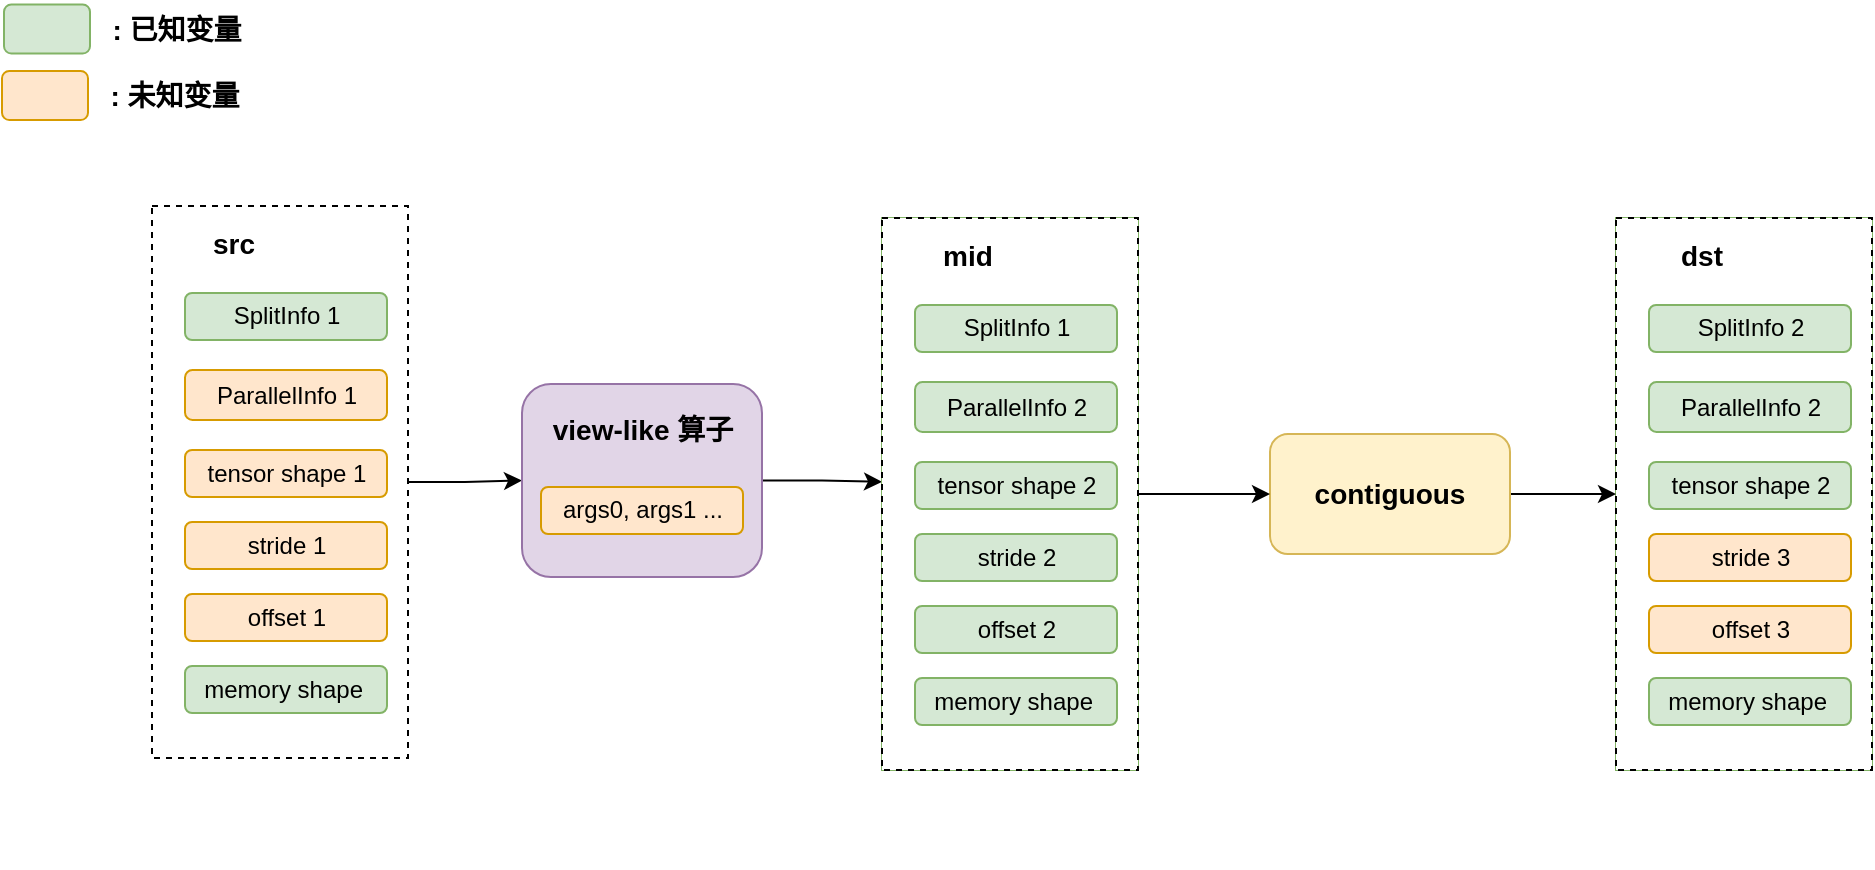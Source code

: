 <mxfile version="28.0.4">
  <diagram name="第 1 页" id="Wapd7kW_cmqty9vh_5FS">
    <mxGraphModel dx="1946" dy="1300" grid="0" gridSize="10" guides="1" tooltips="1" connect="1" arrows="1" fold="1" page="0" pageScale="1" pageWidth="827" pageHeight="1169" math="0" shadow="0">
      <root>
        <mxCell id="0" />
        <mxCell id="1" parent="0" />
        <mxCell id="NrlZSSO5zqKxNCamtYSX-1" value="" style="group" vertex="1" connectable="0" parent="1">
          <mxGeometry x="-281" y="-183" width="185" height="331" as="geometry" />
        </mxCell>
        <mxCell id="NrlZSSO5zqKxNCamtYSX-2" value="" style="rounded=0;whiteSpace=wrap;html=1;dashed=1;container=0;" vertex="1" parent="NrlZSSO5zqKxNCamtYSX-1">
          <mxGeometry width="128" height="276" as="geometry" />
        </mxCell>
        <mxCell id="NrlZSSO5zqKxNCamtYSX-3" value="SplitInfo 1" style="rounded=1;whiteSpace=wrap;html=1;fillColor=#d5e8d4;strokeColor=#82b366;container=0;" vertex="1" parent="NrlZSSO5zqKxNCamtYSX-1">
          <mxGeometry x="16.5" y="43.5" width="101" height="23.5" as="geometry" />
        </mxCell>
        <mxCell id="NrlZSSO5zqKxNCamtYSX-4" value="&lt;b&gt;&lt;font style=&quot;font-size: 14px;&quot;&gt;src&lt;/font&gt;&lt;/b&gt;" style="text;html=1;align=center;verticalAlign=middle;whiteSpace=wrap;rounded=0;container=0;" vertex="1" parent="NrlZSSO5zqKxNCamtYSX-1">
          <mxGeometry x="10.5" y="4" width="60" height="30" as="geometry" />
        </mxCell>
        <mxCell id="NrlZSSO5zqKxNCamtYSX-5" value="ParallelInfo 1" style="rounded=1;whiteSpace=wrap;html=1;fillColor=#ffe6cc;strokeColor=#d79b00;container=0;" vertex="1" parent="NrlZSSO5zqKxNCamtYSX-1">
          <mxGeometry x="16.5" y="82" width="101" height="25" as="geometry" />
        </mxCell>
        <mxCell id="NrlZSSO5zqKxNCamtYSX-6" value="tensor shape 1" style="rounded=1;whiteSpace=wrap;html=1;fillColor=#ffe6cc;strokeColor=#d79b00;container=0;" vertex="1" parent="NrlZSSO5zqKxNCamtYSX-1">
          <mxGeometry x="16.5" y="122" width="101" height="23.5" as="geometry" />
        </mxCell>
        <mxCell id="NrlZSSO5zqKxNCamtYSX-7" value="stride 1" style="rounded=1;whiteSpace=wrap;html=1;fillColor=#ffe6cc;strokeColor=#d79b00;container=0;" vertex="1" parent="NrlZSSO5zqKxNCamtYSX-1">
          <mxGeometry x="16.5" y="158" width="101" height="23.5" as="geometry" />
        </mxCell>
        <mxCell id="NrlZSSO5zqKxNCamtYSX-22" value="offset 1" style="rounded=1;whiteSpace=wrap;html=1;fillColor=#ffe6cc;strokeColor=#d79b00;container=0;" vertex="1" parent="NrlZSSO5zqKxNCamtYSX-1">
          <mxGeometry x="16.5" y="194" width="101" height="23.5" as="geometry" />
        </mxCell>
        <mxCell id="NrlZSSO5zqKxNCamtYSX-31" value="memory shape&amp;nbsp;" style="rounded=1;whiteSpace=wrap;html=1;fillColor=#d5e8d4;strokeColor=#82b366;container=0;" vertex="1" parent="NrlZSSO5zqKxNCamtYSX-1">
          <mxGeometry x="16.5" y="230" width="101" height="23.5" as="geometry" />
        </mxCell>
        <mxCell id="NrlZSSO5zqKxNCamtYSX-36" style="edgeStyle=orthogonalEdgeStyle;rounded=0;orthogonalLoop=1;jettySize=auto;html=1;" edge="1" parent="1" source="NrlZSSO5zqKxNCamtYSX-2" target="NrlZSSO5zqKxNCamtYSX-33">
          <mxGeometry relative="1" as="geometry" />
        </mxCell>
        <mxCell id="NrlZSSO5zqKxNCamtYSX-45" style="edgeStyle=orthogonalEdgeStyle;rounded=0;orthogonalLoop=1;jettySize=auto;html=1;entryX=0;entryY=0.478;entryDx=0;entryDy=0;entryPerimeter=0;" edge="1" parent="1" source="NrlZSSO5zqKxNCamtYSX-33" target="NrlZSSO5zqKxNCamtYSX-37">
          <mxGeometry relative="1" as="geometry" />
        </mxCell>
        <mxCell id="NrlZSSO5zqKxNCamtYSX-46" value="" style="group;fillColor=#d5e8d4;strokeColor=#82b366;" vertex="1" connectable="0" parent="1">
          <mxGeometry x="84" y="-177" width="128" height="276" as="geometry" />
        </mxCell>
        <mxCell id="NrlZSSO5zqKxNCamtYSX-37" value="" style="rounded=0;whiteSpace=wrap;html=1;dashed=1;container=0;" vertex="1" parent="NrlZSSO5zqKxNCamtYSX-46">
          <mxGeometry width="128" height="276" as="geometry" />
        </mxCell>
        <mxCell id="NrlZSSO5zqKxNCamtYSX-38" value="SplitInfo 1" style="rounded=1;whiteSpace=wrap;html=1;fillColor=#d5e8d4;strokeColor=#82b366;container=0;" vertex="1" parent="NrlZSSO5zqKxNCamtYSX-46">
          <mxGeometry x="16.5" y="43.5" width="101" height="23.5" as="geometry" />
        </mxCell>
        <mxCell id="NrlZSSO5zqKxNCamtYSX-39" value="&lt;b&gt;&lt;font style=&quot;font-size: 14px;&quot;&gt;mid&lt;/font&gt;&lt;/b&gt;" style="text;html=1;align=center;verticalAlign=middle;whiteSpace=wrap;rounded=0;container=0;" vertex="1" parent="NrlZSSO5zqKxNCamtYSX-46">
          <mxGeometry x="10.5" y="4" width="63.5" height="30" as="geometry" />
        </mxCell>
        <mxCell id="NrlZSSO5zqKxNCamtYSX-40" value="ParallelInfo 2" style="rounded=1;whiteSpace=wrap;html=1;fillColor=#d5e8d4;strokeColor=#82b366;container=0;" vertex="1" parent="NrlZSSO5zqKxNCamtYSX-46">
          <mxGeometry x="16.5" y="82" width="101" height="25" as="geometry" />
        </mxCell>
        <mxCell id="NrlZSSO5zqKxNCamtYSX-41" value="tensor shape 2" style="rounded=1;whiteSpace=wrap;html=1;fillColor=#d5e8d4;strokeColor=#82b366;container=0;" vertex="1" parent="NrlZSSO5zqKxNCamtYSX-46">
          <mxGeometry x="16.5" y="122" width="101" height="23.5" as="geometry" />
        </mxCell>
        <mxCell id="NrlZSSO5zqKxNCamtYSX-42" value="stride 2" style="rounded=1;whiteSpace=wrap;html=1;fillColor=#d5e8d4;strokeColor=#82b366;container=0;" vertex="1" parent="NrlZSSO5zqKxNCamtYSX-46">
          <mxGeometry x="16.5" y="158" width="101" height="23.5" as="geometry" />
        </mxCell>
        <mxCell id="NrlZSSO5zqKxNCamtYSX-43" value="offset 2" style="rounded=1;whiteSpace=wrap;html=1;fillColor=#d5e8d4;strokeColor=#82b366;container=0;" vertex="1" parent="NrlZSSO5zqKxNCamtYSX-46">
          <mxGeometry x="16.5" y="194" width="101" height="23.5" as="geometry" />
        </mxCell>
        <mxCell id="NrlZSSO5zqKxNCamtYSX-44" value="memory shape&amp;nbsp;" style="rounded=1;whiteSpace=wrap;html=1;fillColor=#d5e8d4;strokeColor=#82b366;container=0;" vertex="1" parent="NrlZSSO5zqKxNCamtYSX-46">
          <mxGeometry x="16.5" y="230" width="101" height="23.5" as="geometry" />
        </mxCell>
        <mxCell id="NrlZSSO5zqKxNCamtYSX-62" value="" style="group" vertex="1" connectable="0" parent="1">
          <mxGeometry x="-356" y="-286" width="125" height="63.25" as="geometry" />
        </mxCell>
        <mxCell id="NrlZSSO5zqKxNCamtYSX-48" value="" style="rounded=1;whiteSpace=wrap;html=1;fillColor=#d5e8d4;strokeColor=#82b366;container=0;" vertex="1" parent="NrlZSSO5zqKxNCamtYSX-62">
          <mxGeometry x="1" y="2.25" width="43" height="24.5" as="geometry" />
        </mxCell>
        <mxCell id="NrlZSSO5zqKxNCamtYSX-50" value="&lt;b&gt;&lt;font style=&quot;font-size: 14px;&quot;&gt;: 已知变量&lt;/font&gt;&lt;/b&gt;" style="text;html=1;align=center;verticalAlign=middle;whiteSpace=wrap;rounded=0;" vertex="1" parent="NrlZSSO5zqKxNCamtYSX-62">
          <mxGeometry x="50" width="75" height="30" as="geometry" />
        </mxCell>
        <mxCell id="NrlZSSO5zqKxNCamtYSX-60" value="" style="rounded=1;whiteSpace=wrap;html=1;fillColor=#ffe6cc;strokeColor=#d79b00;container=0;" vertex="1" parent="NrlZSSO5zqKxNCamtYSX-62">
          <mxGeometry y="35.5" width="43" height="24.5" as="geometry" />
        </mxCell>
        <mxCell id="NrlZSSO5zqKxNCamtYSX-61" value="&lt;b&gt;&lt;font style=&quot;font-size: 14px;&quot;&gt;: 未知变量&lt;/font&gt;&lt;/b&gt;" style="text;html=1;align=center;verticalAlign=middle;whiteSpace=wrap;rounded=0;" vertex="1" parent="NrlZSSO5zqKxNCamtYSX-62">
          <mxGeometry x="49" y="33.25" width="75" height="30" as="geometry" />
        </mxCell>
        <mxCell id="NrlZSSO5zqKxNCamtYSX-75" value="" style="group" vertex="1" connectable="0" parent="1">
          <mxGeometry x="-96" y="-94" width="120" height="96.5" as="geometry" />
        </mxCell>
        <mxCell id="NrlZSSO5zqKxNCamtYSX-33" value="" style="rounded=1;whiteSpace=wrap;html=1;fillColor=#e1d5e7;strokeColor=#9673a6;" vertex="1" parent="NrlZSSO5zqKxNCamtYSX-75">
          <mxGeometry width="120" height="96.5" as="geometry" />
        </mxCell>
        <mxCell id="NrlZSSO5zqKxNCamtYSX-64" value="&lt;b style=&quot;font-size: 14px;&quot;&gt;view-like 算子&lt;/b&gt;" style="text;html=1;align=center;verticalAlign=middle;whiteSpace=wrap;rounded=0;" vertex="1" parent="NrlZSSO5zqKxNCamtYSX-75">
          <mxGeometry x="13.5" y="7.5" width="93" height="30" as="geometry" />
        </mxCell>
        <mxCell id="NrlZSSO5zqKxNCamtYSX-74" value="args0, args1 ..." style="rounded=1;whiteSpace=wrap;html=1;fillColor=#ffe6cc;strokeColor=#d79b00;container=0;" vertex="1" parent="NrlZSSO5zqKxNCamtYSX-75">
          <mxGeometry x="9.5" y="51.5" width="101" height="23.5" as="geometry" />
        </mxCell>
        <mxCell id="NrlZSSO5zqKxNCamtYSX-79" value="" style="group;fillColor=#d5e8d4;strokeColor=#82b366;" vertex="1" connectable="0" parent="1">
          <mxGeometry x="451" y="-177" width="128" height="276" as="geometry" />
        </mxCell>
        <mxCell id="NrlZSSO5zqKxNCamtYSX-80" value="" style="rounded=0;whiteSpace=wrap;html=1;dashed=1;container=0;" vertex="1" parent="NrlZSSO5zqKxNCamtYSX-79">
          <mxGeometry width="128" height="276" as="geometry" />
        </mxCell>
        <mxCell id="NrlZSSO5zqKxNCamtYSX-81" value="SplitInfo 2" style="rounded=1;whiteSpace=wrap;html=1;fillColor=#d5e8d4;strokeColor=#82b366;container=0;" vertex="1" parent="NrlZSSO5zqKxNCamtYSX-79">
          <mxGeometry x="16.5" y="43.5" width="101" height="23.5" as="geometry" />
        </mxCell>
        <mxCell id="NrlZSSO5zqKxNCamtYSX-82" value="&lt;b&gt;&lt;font style=&quot;font-size: 14px;&quot;&gt;dst&lt;/font&gt;&lt;/b&gt;" style="text;html=1;align=center;verticalAlign=middle;whiteSpace=wrap;rounded=0;container=0;" vertex="1" parent="NrlZSSO5zqKxNCamtYSX-79">
          <mxGeometry x="10.5" y="4" width="63.5" height="30" as="geometry" />
        </mxCell>
        <mxCell id="NrlZSSO5zqKxNCamtYSX-83" value="ParallelInfo 2" style="rounded=1;whiteSpace=wrap;html=1;fillColor=#d5e8d4;strokeColor=#82b366;container=0;" vertex="1" parent="NrlZSSO5zqKxNCamtYSX-79">
          <mxGeometry x="16.5" y="82" width="101" height="25" as="geometry" />
        </mxCell>
        <mxCell id="NrlZSSO5zqKxNCamtYSX-84" value="tensor shape 2" style="rounded=1;whiteSpace=wrap;html=1;fillColor=#d5e8d4;strokeColor=#82b366;container=0;" vertex="1" parent="NrlZSSO5zqKxNCamtYSX-79">
          <mxGeometry x="16.5" y="122" width="101" height="23.5" as="geometry" />
        </mxCell>
        <mxCell id="NrlZSSO5zqKxNCamtYSX-85" value="stride 3" style="rounded=1;whiteSpace=wrap;html=1;fillColor=#ffe6cc;strokeColor=#d79b00;container=0;" vertex="1" parent="NrlZSSO5zqKxNCamtYSX-79">
          <mxGeometry x="16.5" y="158" width="101" height="23.5" as="geometry" />
        </mxCell>
        <mxCell id="NrlZSSO5zqKxNCamtYSX-86" value="offset 3" style="rounded=1;whiteSpace=wrap;html=1;fillColor=#ffe6cc;strokeColor=#d79b00;container=0;" vertex="1" parent="NrlZSSO5zqKxNCamtYSX-79">
          <mxGeometry x="16.5" y="194" width="101" height="23.5" as="geometry" />
        </mxCell>
        <mxCell id="NrlZSSO5zqKxNCamtYSX-87" value="memory shape&amp;nbsp;" style="rounded=1;whiteSpace=wrap;html=1;fillColor=#d5e8d4;strokeColor=#82b366;container=0;" vertex="1" parent="NrlZSSO5zqKxNCamtYSX-79">
          <mxGeometry x="16.5" y="230" width="101" height="23.5" as="geometry" />
        </mxCell>
        <mxCell id="NrlZSSO5zqKxNCamtYSX-91" style="edgeStyle=orthogonalEdgeStyle;rounded=0;orthogonalLoop=1;jettySize=auto;html=1;entryX=0;entryY=0.5;entryDx=0;entryDy=0;" edge="1" parent="1" source="NrlZSSO5zqKxNCamtYSX-88" target="NrlZSSO5zqKxNCamtYSX-80">
          <mxGeometry relative="1" as="geometry" />
        </mxCell>
        <mxCell id="NrlZSSO5zqKxNCamtYSX-88" value="&lt;font style=&quot;font-size: 14px;&quot;&gt;&lt;b&gt;contiguous&lt;/b&gt;&lt;/font&gt;" style="rounded=1;whiteSpace=wrap;html=1;fillColor=#fff2cc;strokeColor=#d6b656;" vertex="1" parent="1">
          <mxGeometry x="278" y="-69" width="120" height="60" as="geometry" />
        </mxCell>
        <mxCell id="NrlZSSO5zqKxNCamtYSX-89" style="edgeStyle=orthogonalEdgeStyle;rounded=0;orthogonalLoop=1;jettySize=auto;html=1;entryX=0;entryY=0.5;entryDx=0;entryDy=0;" edge="1" parent="1" source="NrlZSSO5zqKxNCamtYSX-37" target="NrlZSSO5zqKxNCamtYSX-88">
          <mxGeometry relative="1" as="geometry" />
        </mxCell>
      </root>
    </mxGraphModel>
  </diagram>
</mxfile>
